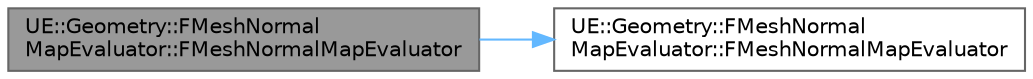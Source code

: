 digraph "UE::Geometry::FMeshNormalMapEvaluator::FMeshNormalMapEvaluator"
{
 // INTERACTIVE_SVG=YES
 // LATEX_PDF_SIZE
  bgcolor="transparent";
  edge [fontname=Helvetica,fontsize=10,labelfontname=Helvetica,labelfontsize=10];
  node [fontname=Helvetica,fontsize=10,shape=box,height=0.2,width=0.4];
  rankdir="LR";
  Node1 [id="Node000001",label="UE::Geometry::FMeshNormal\lMapEvaluator::FMeshNormalMapEvaluator",height=0.2,width=0.4,color="gray40", fillcolor="grey60", style="filled", fontcolor="black",tooltip=" "];
  Node1 -> Node2 [id="edge1_Node000001_Node000002",color="steelblue1",style="solid",tooltip=" "];
  Node2 [id="Node000002",label="UE::Geometry::FMeshNormal\lMapEvaluator::FMeshNormalMapEvaluator",height=0.2,width=0.4,color="grey40", fillcolor="white", style="filled",URL="$db/d02/classUE_1_1Geometry_1_1FMeshNormalMapEvaluator.html#a9bc940204697ded5e2c1bcf16f75b253",tooltip=" "];
}
